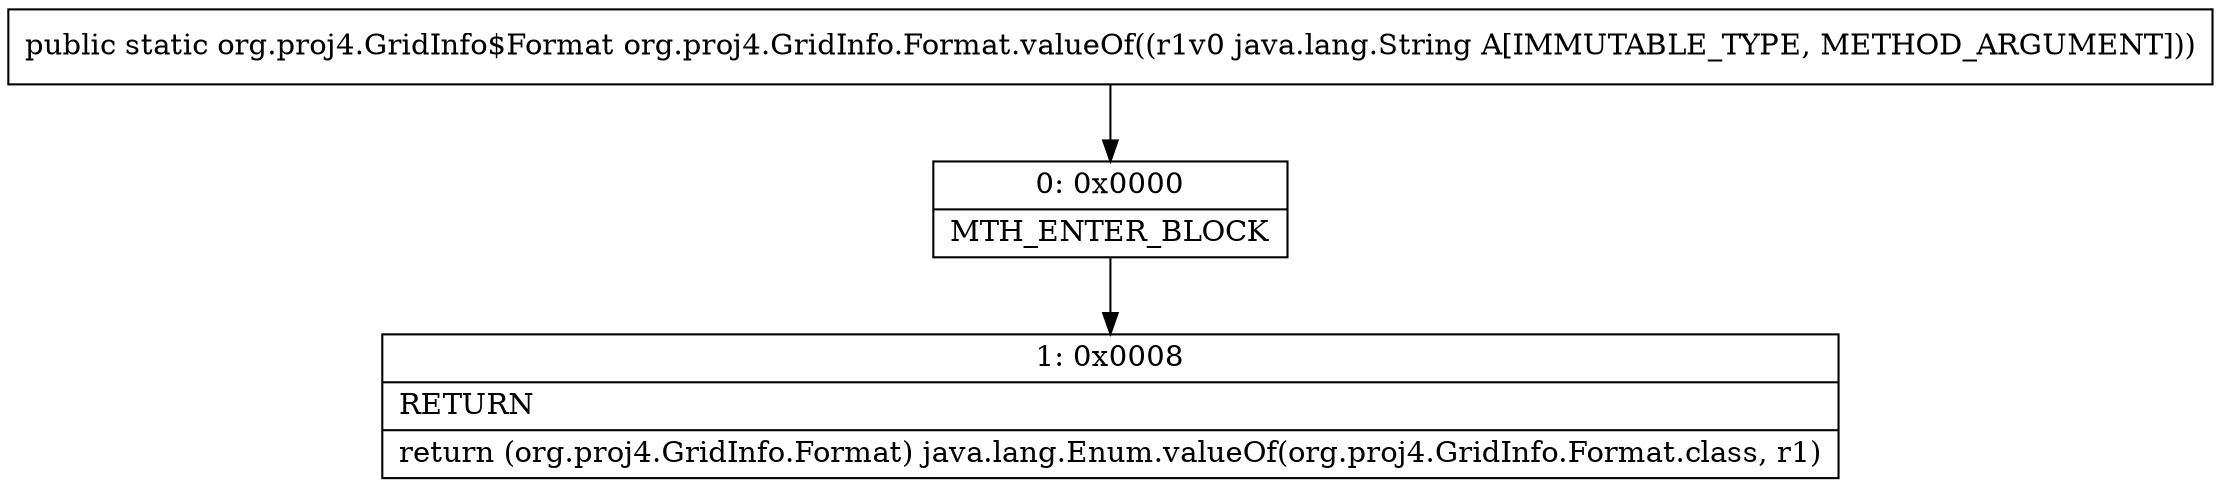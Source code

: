 digraph "CFG fororg.proj4.GridInfo.Format.valueOf(Ljava\/lang\/String;)Lorg\/proj4\/GridInfo$Format;" {
Node_0 [shape=record,label="{0\:\ 0x0000|MTH_ENTER_BLOCK\l}"];
Node_1 [shape=record,label="{1\:\ 0x0008|RETURN\l|return (org.proj4.GridInfo.Format) java.lang.Enum.valueOf(org.proj4.GridInfo.Format.class, r1)\l}"];
MethodNode[shape=record,label="{public static org.proj4.GridInfo$Format org.proj4.GridInfo.Format.valueOf((r1v0 java.lang.String A[IMMUTABLE_TYPE, METHOD_ARGUMENT])) }"];
MethodNode -> Node_0;
Node_0 -> Node_1;
}

